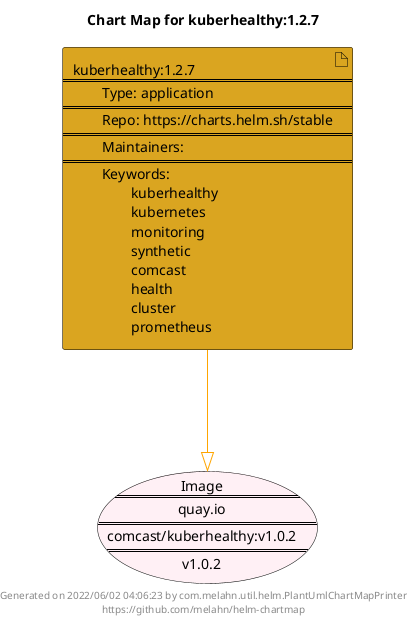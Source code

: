 @startuml
skinparam linetype ortho
skinparam backgroundColor white
skinparam usecaseBorderColor black
skinparam usecaseArrowColor LightSlateGray
skinparam artifactBorderColor black
skinparam artifactArrowColor LightSlateGray

title Chart Map for kuberhealthy:1.2.7

'There is one referenced Helm Chart
artifact "kuberhealthy:1.2.7\n====\n\tType: application\n====\n\tRepo: https://charts.helm.sh/stable\n====\n\tMaintainers: \n====\n\tKeywords: \n\t\tkuberhealthy\n\t\tkubernetes\n\t\tmonitoring\n\t\tsynthetic\n\t\tcomcast\n\t\thealth\n\t\tcluster\n\t\tprometheus" as kuberhealthy_1_2_7 #GoldenRod

'There is one referenced Docker Image
usecase "Image\n====\nquay.io\n====\ncomcast/kuberhealthy:v1.0.2\n====\nv1.0.2" as quay_io_comcast_kuberhealthy_v1_0_2 #LavenderBlush

'Chart Dependencies
kuberhealthy_1_2_7--[#orange]-|>quay_io_comcast_kuberhealthy_v1_0_2

center footer Generated on 2022/06/02 04:06:23 by com.melahn.util.helm.PlantUmlChartMapPrinter\nhttps://github.com/melahn/helm-chartmap
@enduml

